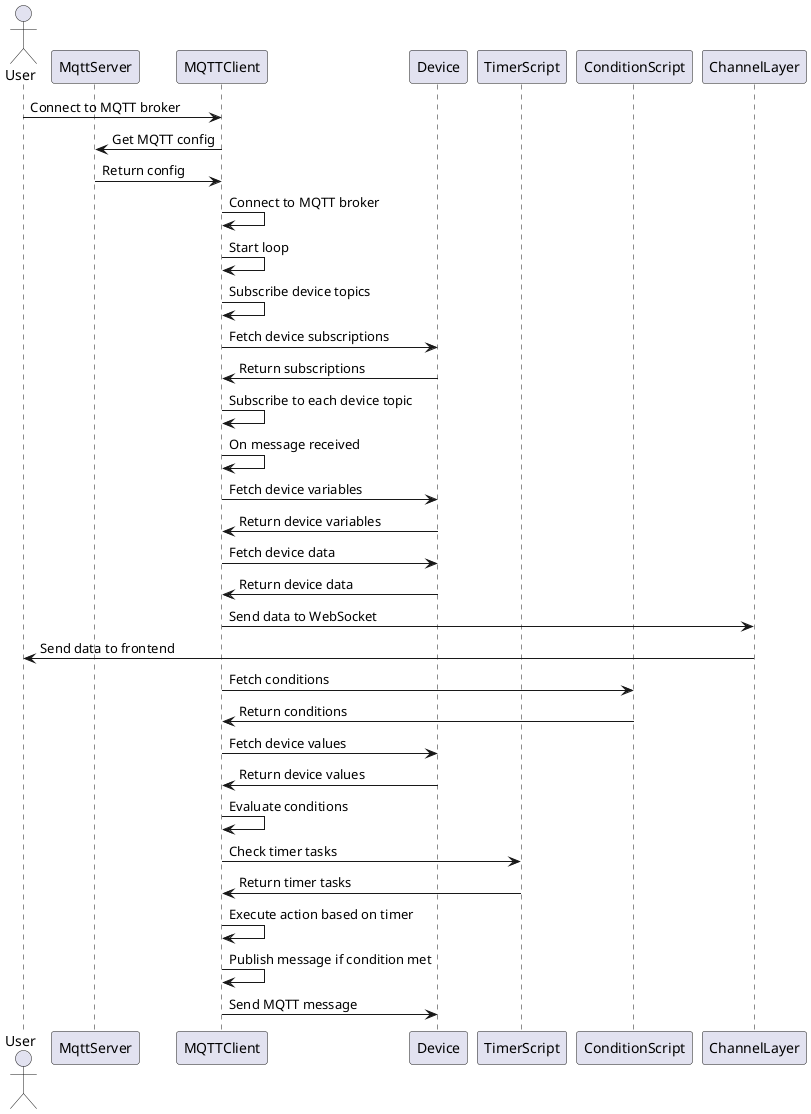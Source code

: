 @startuml
actor User
participant MqttServer
participant MQTTClient
participant Device
participant TimerScript
participant ConditionScript
participant ChannelLayer

User -> MQTTClient : Connect to MQTT broker
MQTTClient -> MqttServer : Get MQTT config
MqttServer -> MQTTClient : Return config
MQTTClient -> MQTTClient : Connect to MQTT broker
MQTTClient -> MQTTClient : Start loop
MQTTClient -> MQTTClient : Subscribe device topics
MQTTClient -> Device : Fetch device subscriptions
Device -> MQTTClient : Return subscriptions
MQTTClient -> MQTTClient : Subscribe to each device topic

MQTTClient -> MQTTClient : On message received
MQTTClient -> Device : Fetch device variables
Device -> MQTTClient : Return device variables
MQTTClient -> Device : Fetch device data
Device -> MQTTClient : Return device data
MQTTClient -> ChannelLayer : Send data to WebSocket
ChannelLayer -> User : Send data to frontend

MQTTClient -> ConditionScript : Fetch conditions
ConditionScript -> MQTTClient : Return conditions
MQTTClient -> Device : Fetch device values
Device -> MQTTClient : Return device values
MQTTClient -> MQTTClient : Evaluate conditions
MQTTClient -> TimerScript : Check timer tasks
TimerScript -> MQTTClient : Return timer tasks
MQTTClient -> MQTTClient : Execute action based on timer
MQTTClient -> MQTTClient : Publish message if condition met
MQTTClient -> Device : Send MQTT message

@enduml
